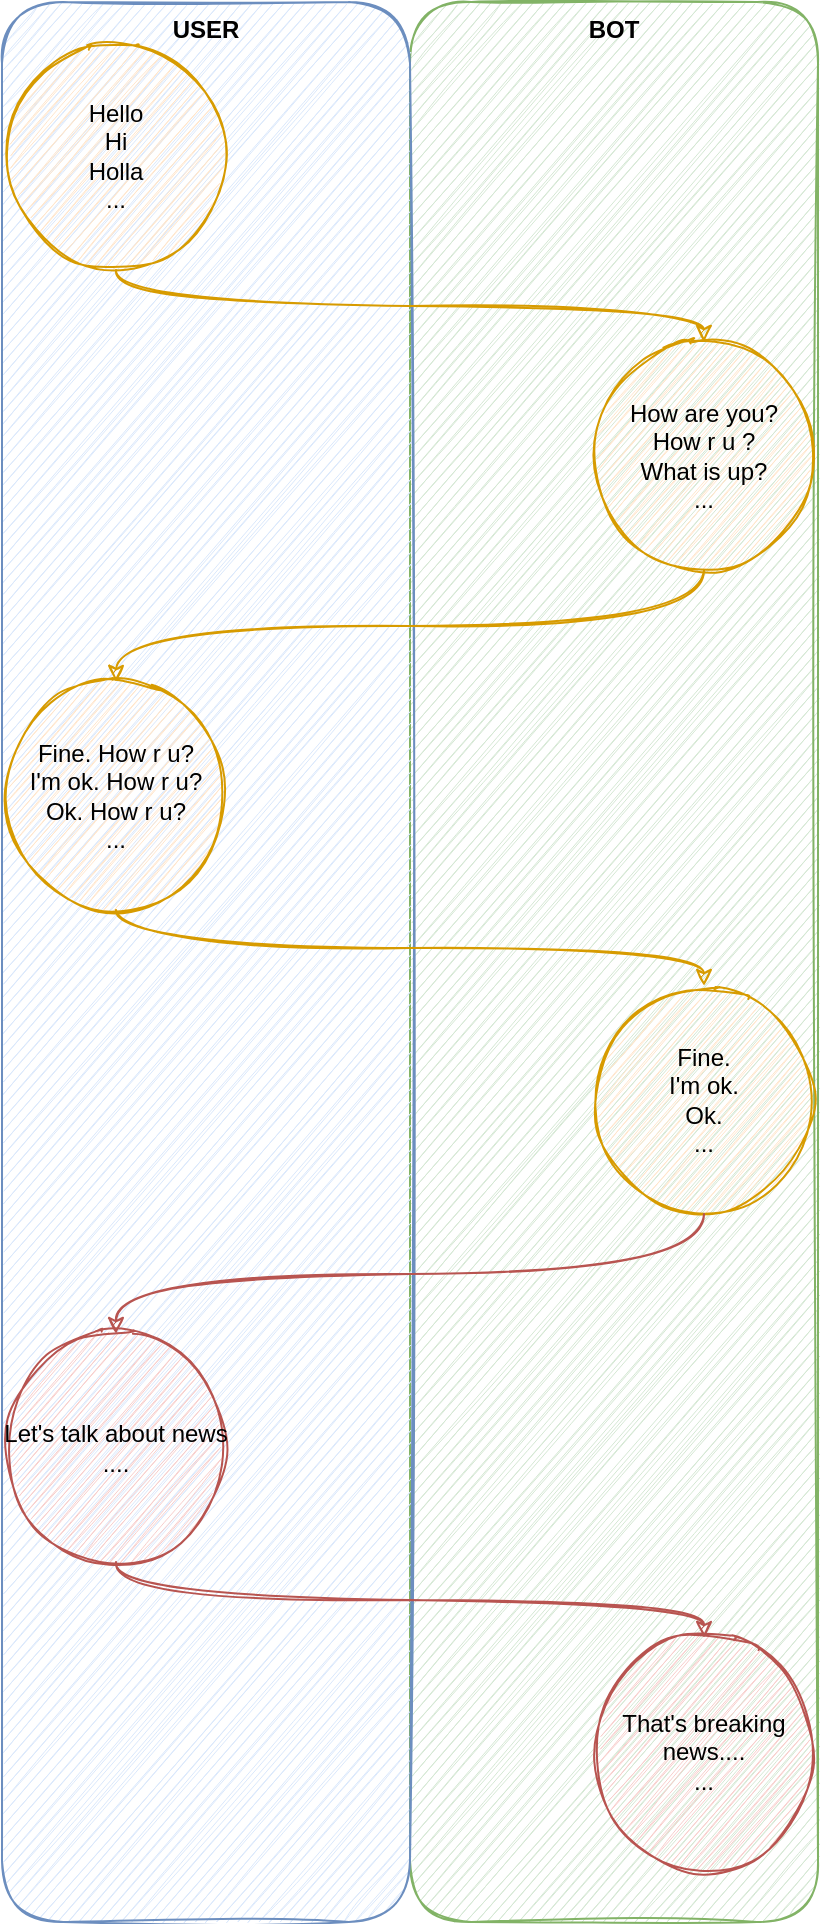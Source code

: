 <mxfile scale="20" border="0"><diagram id="rbImLL0oNeTYmnzgyJK0" name="Page-1"><mxGraphModel dx="563" dy="1654" grid="1" gridSize="10" guides="1" tooltips="1" connect="1" arrows="1" fold="1" page="1" pageScale="1" pageWidth="413" pageHeight="583" math="0" shadow="0"><root><mxCell id="0"/><mxCell id="1" parent="0"/><mxCell id="35" value="&lt;b&gt;BOT&lt;/b&gt;" style="rounded=1;whiteSpace=wrap;html=1;sketch=1;fontStyle=0;fillColor=#d5e8d4;strokeColor=#82b366;verticalAlign=top;" parent="1" vertex="1"><mxGeometry x="1030" y="-840" width="204" height="960" as="geometry"/></mxCell><mxCell id="33" value="&lt;b&gt;USER&lt;/b&gt;" style="rounded=1;whiteSpace=wrap;html=1;sketch=1;fontStyle=0;fillColor=#dae8fc;strokeColor=#6c8ebf;verticalAlign=top;" parent="1" vertex="1"><mxGeometry x="826" y="-840" width="204" height="960" as="geometry"/></mxCell><mxCell id="23" style="edgeStyle=orthogonalEdgeStyle;curved=1;html=1;exitX=0.5;exitY=1;exitDx=0;exitDy=0;entryX=0.5;entryY=0;entryDx=0;entryDy=0;sketch=1;fillColor=#ffe6cc;strokeColor=#d79b00;" parent="1" source="16" target="18" edge="1"><mxGeometry relative="1" as="geometry"/></mxCell><mxCell id="16" value="Hello&lt;br&gt;Hi&lt;br&gt;Holla&lt;br&gt;..." style="ellipse;whiteSpace=wrap;html=1;aspect=fixed;fillColor=#ffe6cc;strokeColor=#d79b00;sketch=1;" parent="1" vertex="1"><mxGeometry x="826" y="-820" width="114" height="114" as="geometry"/></mxCell><mxCell id="22" style="edgeStyle=orthogonalEdgeStyle;curved=1;html=1;exitX=0.5;exitY=1;exitDx=0;exitDy=0;entryX=0.5;entryY=0;entryDx=0;entryDy=0;sketch=1;fillColor=#ffe6cc;strokeColor=#d79b00;" parent="1" source="18" target="19" edge="1"><mxGeometry relative="1" as="geometry"/></mxCell><mxCell id="18" value="How are you?&lt;br&gt;How r u ?&lt;br&gt;What is up?&lt;br&gt;..." style="ellipse;whiteSpace=wrap;html=1;aspect=fixed;fillColor=#ffe6cc;strokeColor=#d79b00;sketch=1;" parent="1" vertex="1"><mxGeometry x="1120" y="-670" width="114" height="114" as="geometry"/></mxCell><mxCell id="19" value="Fine. How r u?&lt;br&gt;I'm ok. How r u?&lt;br&gt;Ok. How r u?&lt;br&gt;..." style="ellipse;whiteSpace=wrap;html=1;aspect=fixed;fillColor=#ffe6cc;strokeColor=#d79b00;sketch=1;" parent="1" vertex="1"><mxGeometry x="826" y="-500" width="114" height="114" as="geometry"/></mxCell><mxCell id="25" style="edgeStyle=orthogonalEdgeStyle;curved=1;html=1;exitX=0.5;exitY=1;exitDx=0;exitDy=0;entryX=0.5;entryY=0;entryDx=0;entryDy=0;sketch=1;fillColor=#ffe6cc;strokeColor=#d79b00;" parent="1" source="19" target="29" edge="1"><mxGeometry relative="1" as="geometry"><mxPoint x="903" y="-280" as="sourcePoint"/><mxPoint x="1120" y="-370" as="targetPoint"/></mxGeometry></mxCell><mxCell id="29" value="Fine.&lt;br&gt;I'm ok.&lt;br&gt;Ok.&lt;br&gt;..." style="ellipse;whiteSpace=wrap;html=1;aspect=fixed;fillColor=#ffe6cc;strokeColor=#d79b00;sketch=1;" parent="1" vertex="1"><mxGeometry x="1120" y="-348" width="114" height="114" as="geometry"/></mxCell><mxCell id="36" style="edgeStyle=orthogonalEdgeStyle;curved=1;html=1;exitX=0.5;exitY=1;exitDx=0;exitDy=0;entryX=0.5;entryY=0;entryDx=0;entryDy=0;sketch=1;fillColor=#f8cecc;strokeColor=#b85450;" parent="1" source="29" target="37" edge="1"><mxGeometry relative="1" as="geometry"><mxPoint x="1163" y="-230" as="sourcePoint"/></mxGeometry></mxCell><mxCell id="37" value="Let's talk about news&lt;br&gt;...." style="ellipse;whiteSpace=wrap;html=1;aspect=fixed;fillColor=#f8cecc;strokeColor=#b85450;sketch=1;" parent="1" vertex="1"><mxGeometry x="826" y="-174" width="114" height="114" as="geometry"/></mxCell><mxCell id="38" style="edgeStyle=orthogonalEdgeStyle;curved=1;html=1;exitX=0.5;exitY=1;exitDx=0;exitDy=0;entryX=0.5;entryY=0;entryDx=0;entryDy=0;sketch=1;fillColor=#f8cecc;strokeColor=#b85450;" parent="1" source="37" target="39" edge="1"><mxGeometry relative="1" as="geometry"><mxPoint x="903" y="46" as="sourcePoint"/><mxPoint x="1120" y="-44" as="targetPoint"/></mxGeometry></mxCell><mxCell id="39" value="That's breaking news....&lt;br&gt;..." style="ellipse;whiteSpace=wrap;html=1;aspect=fixed;fillColor=#f8cecc;strokeColor=#b85450;sketch=1;" parent="1" vertex="1"><mxGeometry x="1120" y="-22" width="114" height="114" as="geometry"/></mxCell></root></mxGraphModel></diagram></mxfile>